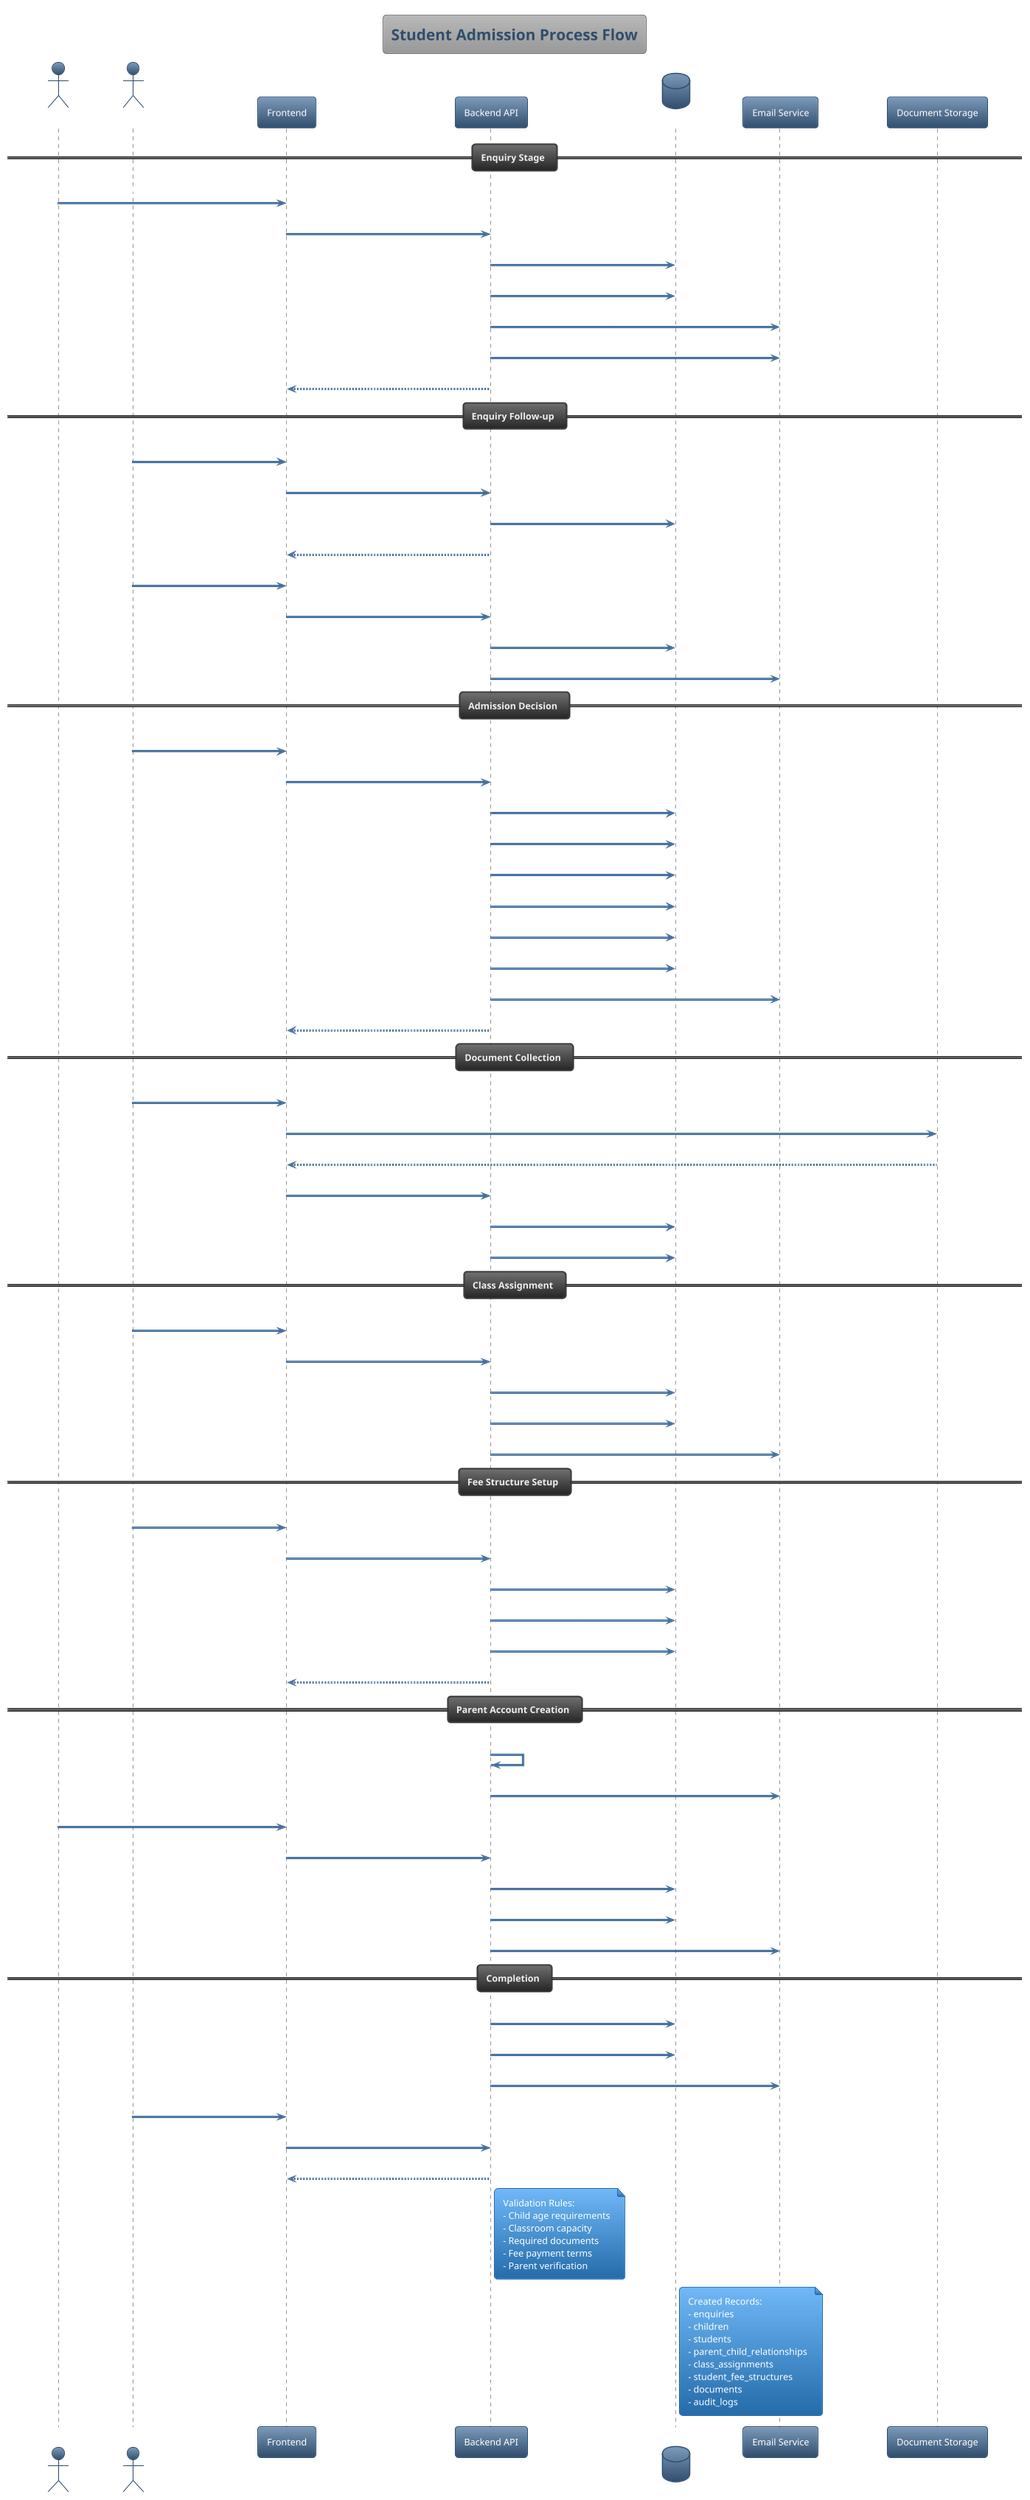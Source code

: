 @startuml student_admission_process
!theme spacelab
title Student Admission Process Flow

actor "Prospective Parent" as Parent
actor "Admin" as Admin
participant "Frontend" as Frontend
participant "Backend API" as Backend
database "MySQL DB" as DB
participant "Email Service" as Email
participant "Document Storage" as Storage

== Enquiry Stage ==
Parent -> Frontend : Submit enquiry form
Frontend -> Backend : POST /api/enquiries
Backend -> DB : INSERT INTO enquiries
Backend -> DB : Check company tie-up status
Backend -> Email : Send acknowledgment to parent
Backend -> Email : Notify admin of new enquiry
Backend --> Frontend : Enquiry submitted successfully

== Enquiry Follow-up ==
Admin -> Frontend : Review enquiries
Frontend -> Backend : GET /api/enquiries (filtered)
Backend -> DB : SELECT enquiries with filters
Backend --> Frontend : Display enquiry list
Admin -> Frontend : Update enquiry status
Frontend -> Backend : PUT /api/enquiries/:id
Backend -> DB : UPDATE enquiry status
Backend -> Email : Notify parent of status change

== Admission Decision ==
Admin -> Frontend : Convert enquiry to admission
Frontend -> Backend : POST /api/admissions/convert/:enquiryId
Backend -> DB : START TRANSACTION
Backend -> DB : INSERT INTO children
Backend -> DB : INSERT INTO students
Backend -> DB : CREATE parent-child relationship
Backend -> DB : UPDATE enquiry status = 'Converted'
Backend -> DB : COMMIT TRANSACTION
Backend -> Email : Send admission confirmation
Backend --> Frontend : Admission successful

== Document Collection ==
Admin -> Frontend : Upload required documents
Frontend -> Storage : Upload documents
Storage --> Frontend : Return file URLs
Frontend -> Backend : POST /api/documents/upload
Backend -> DB : INSERT document records
Backend -> DB : Link documents to student

== Class Assignment ==
Admin -> Frontend : Assign student to classroom
Frontend -> Backend : POST /api/admin-class-promotion/assign
Backend -> DB : INSERT INTO class_assignments
Backend -> DB : UPDATE student classroom
Backend -> Email : Notify parent of class assignment

== Fee Structure Setup ==
Admin -> Frontend : Set fee structure for student
Frontend -> Backend : POST /api/fee-structures/calculate
Backend -> DB : SELECT applicable fee components
Backend -> DB : Calculate with company discounts
Backend -> DB : INSERT INTO student_fee_structures
Backend --> Frontend : Fee structure confirmed

== Parent Account Creation ==
Backend -> Backend : Generate parent verification code
Backend -> Email : Send registration link to parent
Parent -> Frontend : Access registration link
Frontend -> Backend : POST /api/parent-auth/register
Backend -> DB : Verify child-parent relationship
Backend -> DB : INSERT INTO parent_accounts
Backend -> Email : Send welcome email with credentials

== Completion ==
Backend -> DB : UPDATE student status = 'Active'
Backend -> DB : INSERT audit log
Backend -> Email : Send admission completion notification
Admin -> Frontend : View admission dashboard
Frontend -> Backend : GET /api/analytics/overview
Backend --> Frontend : Updated enrollment metrics

note right of Backend
  Validation Rules:
  - Child age requirements
  - Classroom capacity
  - Required documents
  - Fee payment terms
  - Parent verification
end note

note right of DB
  Created Records:
  - enquiries
  - children
  - students
  - parent_child_relationships
  - class_assignments
  - student_fee_structures
  - documents
  - audit_logs
end note

@enduml